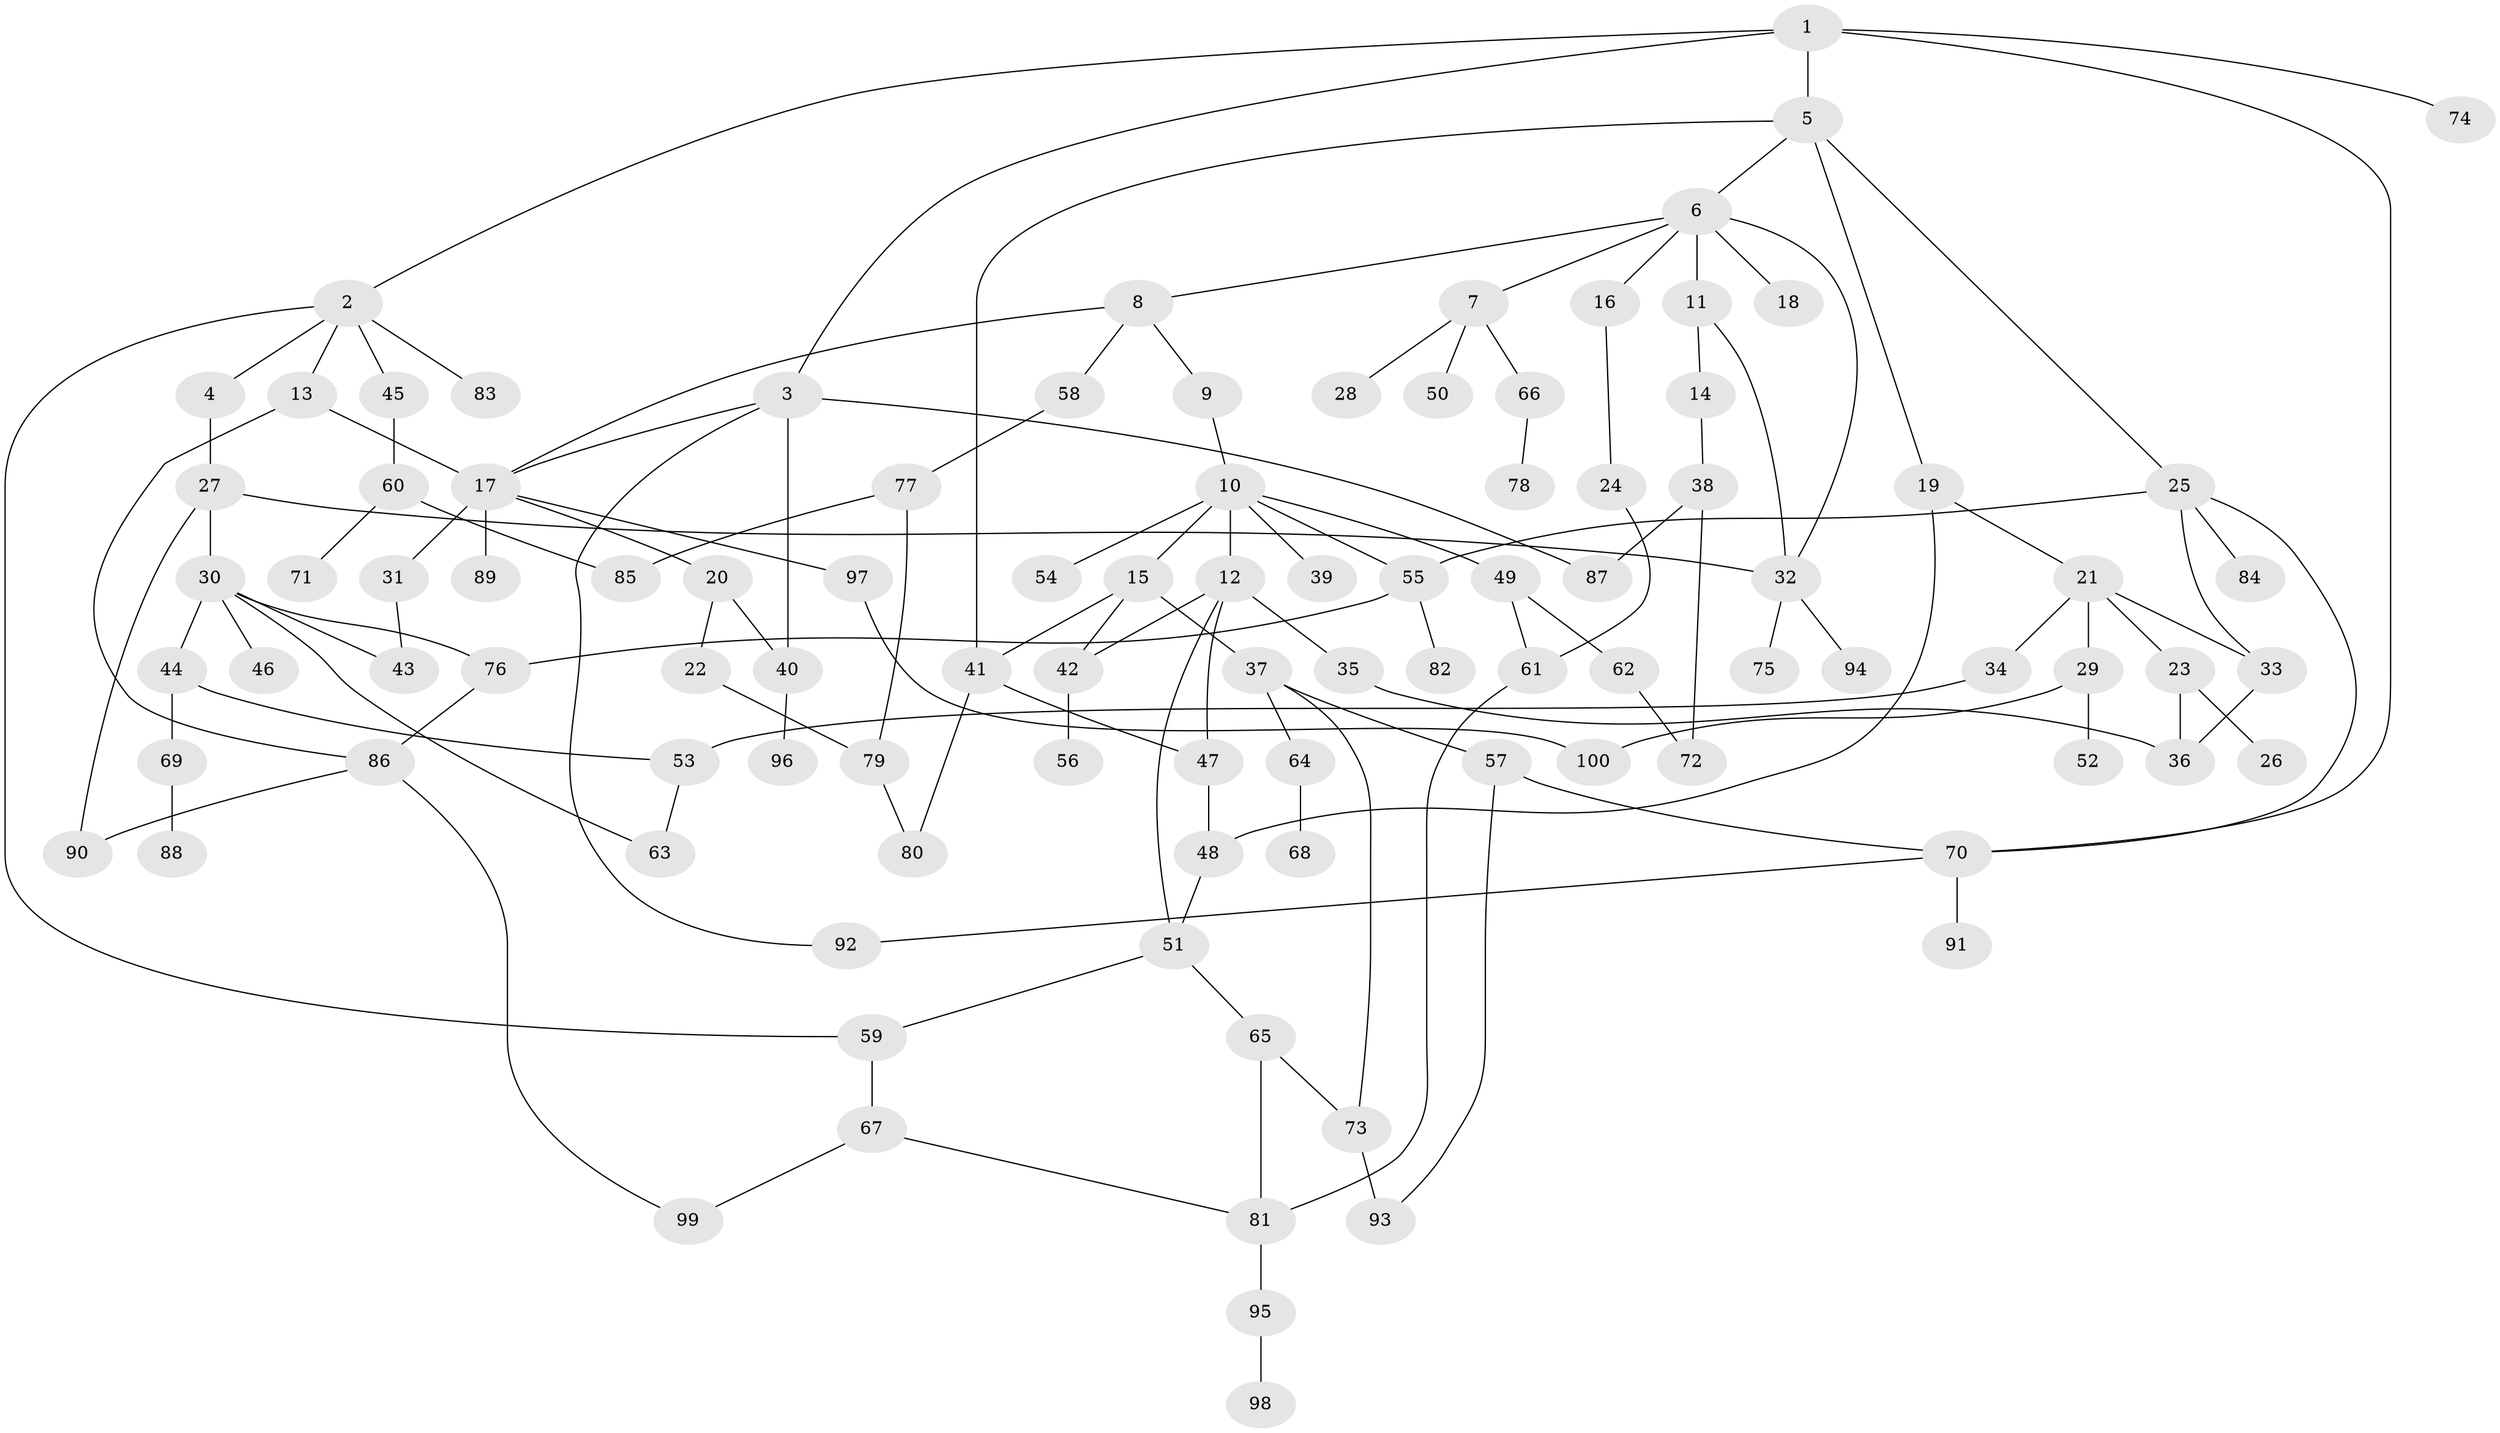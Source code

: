 // coarse degree distribution, {19: 0.03333333333333333, 3: 0.06666666666666667, 2: 0.36666666666666664, 4: 0.06666666666666667, 13: 0.03333333333333333, 1: 0.3333333333333333, 6: 0.03333333333333333, 5: 0.06666666666666667}
// Generated by graph-tools (version 1.1) at 2025/16/03/04/25 18:16:50]
// undirected, 100 vertices, 135 edges
graph export_dot {
graph [start="1"]
  node [color=gray90,style=filled];
  1;
  2;
  3;
  4;
  5;
  6;
  7;
  8;
  9;
  10;
  11;
  12;
  13;
  14;
  15;
  16;
  17;
  18;
  19;
  20;
  21;
  22;
  23;
  24;
  25;
  26;
  27;
  28;
  29;
  30;
  31;
  32;
  33;
  34;
  35;
  36;
  37;
  38;
  39;
  40;
  41;
  42;
  43;
  44;
  45;
  46;
  47;
  48;
  49;
  50;
  51;
  52;
  53;
  54;
  55;
  56;
  57;
  58;
  59;
  60;
  61;
  62;
  63;
  64;
  65;
  66;
  67;
  68;
  69;
  70;
  71;
  72;
  73;
  74;
  75;
  76;
  77;
  78;
  79;
  80;
  81;
  82;
  83;
  84;
  85;
  86;
  87;
  88;
  89;
  90;
  91;
  92;
  93;
  94;
  95;
  96;
  97;
  98;
  99;
  100;
  1 -- 2;
  1 -- 3;
  1 -- 5;
  1 -- 74;
  1 -- 70;
  2 -- 4;
  2 -- 13;
  2 -- 45;
  2 -- 83;
  2 -- 59;
  3 -- 87;
  3 -- 92;
  3 -- 40;
  3 -- 17;
  4 -- 27;
  5 -- 6;
  5 -- 19;
  5 -- 25;
  5 -- 41;
  6 -- 7;
  6 -- 8;
  6 -- 11;
  6 -- 16;
  6 -- 18;
  6 -- 32;
  7 -- 28;
  7 -- 50;
  7 -- 66;
  8 -- 9;
  8 -- 58;
  8 -- 17;
  9 -- 10;
  10 -- 12;
  10 -- 15;
  10 -- 39;
  10 -- 49;
  10 -- 54;
  10 -- 55;
  11 -- 14;
  11 -- 32;
  12 -- 35;
  12 -- 42;
  12 -- 51;
  12 -- 47;
  13 -- 17;
  13 -- 86;
  14 -- 38;
  15 -- 37;
  15 -- 41;
  15 -- 42;
  16 -- 24;
  17 -- 20;
  17 -- 31;
  17 -- 89;
  17 -- 97;
  19 -- 21;
  19 -- 48;
  20 -- 22;
  20 -- 40;
  21 -- 23;
  21 -- 29;
  21 -- 34;
  21 -- 33;
  22 -- 79;
  23 -- 26;
  23 -- 36;
  24 -- 61;
  25 -- 33;
  25 -- 55;
  25 -- 70;
  25 -- 84;
  27 -- 30;
  27 -- 90;
  27 -- 32;
  29 -- 52;
  29 -- 100;
  30 -- 44;
  30 -- 46;
  30 -- 63;
  30 -- 43;
  30 -- 76;
  31 -- 43;
  32 -- 75;
  32 -- 94;
  33 -- 36;
  34 -- 53;
  35 -- 36;
  37 -- 57;
  37 -- 64;
  37 -- 73;
  38 -- 72;
  38 -- 87;
  40 -- 96;
  41 -- 47;
  41 -- 80;
  42 -- 56;
  44 -- 53;
  44 -- 69;
  45 -- 60;
  47 -- 48;
  48 -- 51;
  49 -- 62;
  49 -- 61;
  51 -- 59;
  51 -- 65;
  53 -- 63;
  55 -- 76;
  55 -- 82;
  57 -- 70;
  57 -- 93;
  58 -- 77;
  59 -- 67;
  60 -- 71;
  60 -- 85;
  61 -- 81;
  62 -- 72;
  64 -- 68;
  65 -- 73;
  65 -- 81;
  66 -- 78;
  67 -- 81;
  67 -- 99;
  69 -- 88;
  70 -- 91;
  70 -- 92;
  73 -- 93;
  76 -- 86;
  77 -- 79;
  77 -- 85;
  79 -- 80;
  81 -- 95;
  86 -- 99;
  86 -- 90;
  95 -- 98;
  97 -- 100;
}
